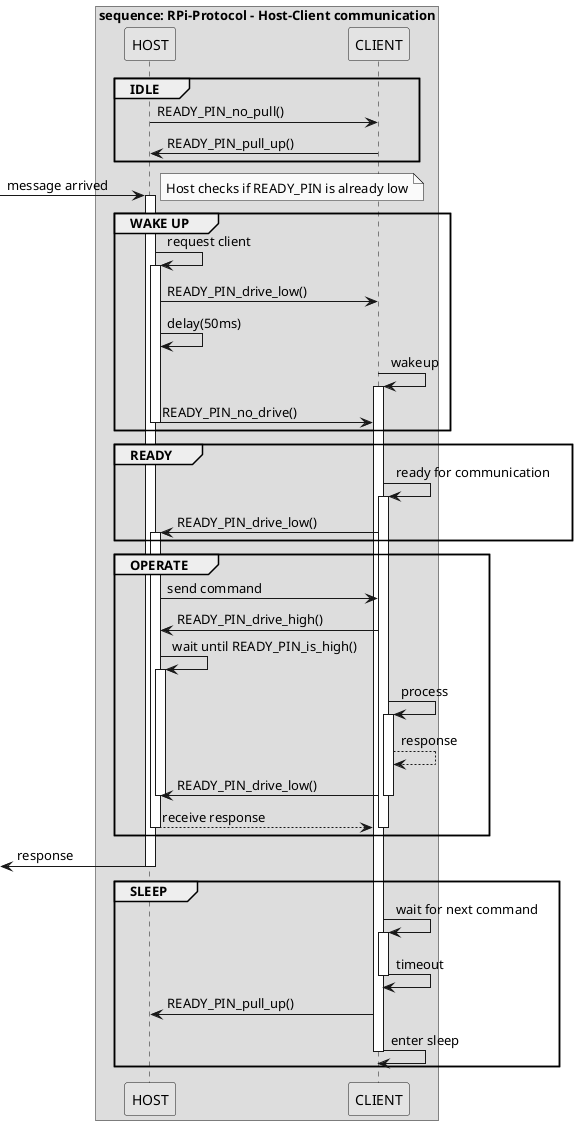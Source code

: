 @startuml

skinparam monochrome true

box "sequence: RPi-Protocol - Host-Client communication"

group IDLE
HOST -> CLIENT : READY_PIN_no_pull()
CLIENT -> HOST : READY_PIN_pull_up()
end

[-> HOST : message arrived

note left : Host checks if READY_PIN is already low

group WAKE UP
activate HOST
HOST -> HOST : request client
activate HOST
HOST -> CLIENT : READY_PIN_drive_low()
HOST -> HOST : delay(50ms)
CLIENT -> CLIENT : wakeup
activate CLIENT
HOST -> CLIENT : READY_PIN_no_drive()
deactivate HOST
end

group READY
CLIENT -> CLIENT : ready for communication
activate CLIENT
CLIENT -> HOST : READY_PIN_drive_low()
activate HOST
end

group OPERATE
HOST -> CLIENT : send command
CLIENT -> HOST : READY_PIN_drive_high()
HOST -> HOST : wait until READY_PIN_is_high()
activate HOST
CLIENT -> CLIENT : process
activate CLIENT
CLIENT --> CLIENT : response
CLIENT -> HOST :  READY_PIN_drive_low()
deactivate CLIENT

deactivate HOST
HOST --> CLIENT : receive response
deactivate HOST
deactivate CLIENT
end

[<- HOST : response
deactivate HOST

group SLEEP
CLIENT -> CLIENT : wait for next command
activate CLIENT
CLIENT -> CLIENT : timeout
deactivate CLIENT
CLIENT -> HOST : READY_PIN_pull_up()
CLIENT -> CLIENT : enter sleep
deactivate CLIENT
end

end box

@enduml